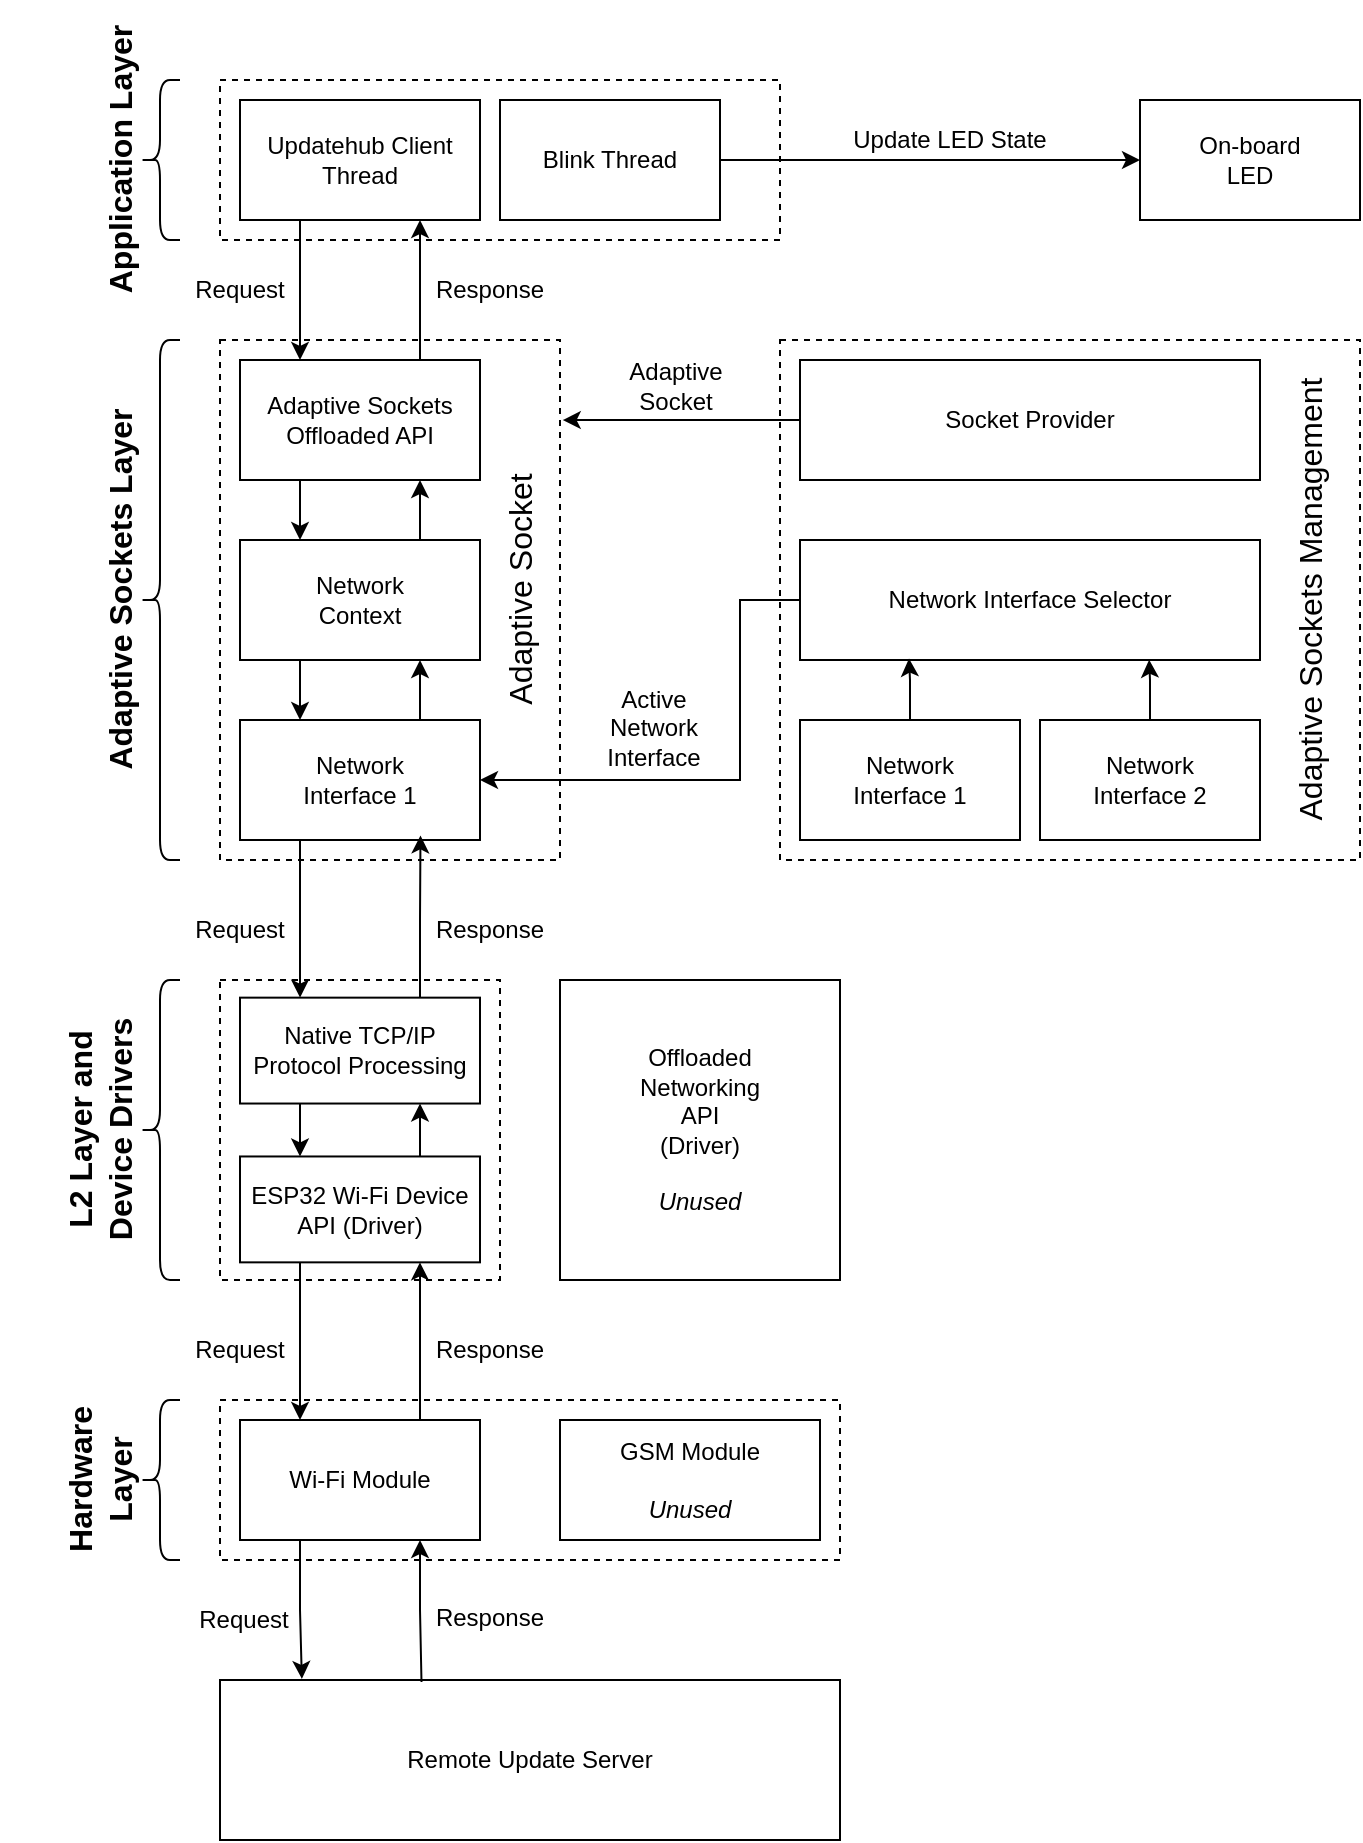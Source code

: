 <mxfile version="28.2.3">
  <diagram name="Page-1" id="HNplv1ZKRKc0O3fCtPUk">
    <mxGraphModel dx="2977" dy="1654" grid="1" gridSize="10" guides="1" tooltips="1" connect="1" arrows="1" fold="1" page="1" pageScale="1" pageWidth="850" pageHeight="1100" math="0" shadow="0">
      <root>
        <mxCell id="0" />
        <mxCell id="1" parent="0" />
        <mxCell id="hvP5ZDg3o3wDuxgD1hcI-57" value="&lt;div&gt;Offloaded&lt;br&gt;Networking&lt;br&gt;API&lt;/div&gt;&lt;div&gt;(Driver)&lt;br&gt;&lt;br&gt;&lt;i&gt;Unused&lt;/i&gt;&lt;/div&gt;" style="rounded=0;whiteSpace=wrap;html=1;" vertex="1" parent="1">
          <mxGeometry x="365" y="580" width="140" height="150" as="geometry" />
        </mxCell>
        <mxCell id="hvP5ZDg3o3wDuxgD1hcI-60" value="" style="rounded=0;whiteSpace=wrap;html=1;fillColor=none;strokeColor=default;dashed=1;" vertex="1" parent="1">
          <mxGeometry x="195" y="790" width="310" height="80" as="geometry" />
        </mxCell>
        <mxCell id="hvP5ZDg3o3wDuxgD1hcI-61" value="GSM Module&lt;br&gt;&lt;br&gt;&lt;i&gt;Unused&lt;/i&gt;" style="rounded=0;whiteSpace=wrap;html=1;" vertex="1" parent="1">
          <mxGeometry x="365" y="800" width="130" height="60" as="geometry" />
        </mxCell>
        <mxCell id="hvP5ZDg3o3wDuxgD1hcI-127" style="edgeStyle=orthogonalEdgeStyle;rounded=0;orthogonalLoop=1;jettySize=auto;html=1;exitX=0.75;exitY=0;exitDx=0;exitDy=0;entryX=0.75;entryY=1;entryDx=0;entryDy=0;" edge="1" parent="1" source="hvP5ZDg3o3wDuxgD1hcI-62" target="hvP5ZDg3o3wDuxgD1hcI-59">
          <mxGeometry relative="1" as="geometry" />
        </mxCell>
        <mxCell id="hvP5ZDg3o3wDuxgD1hcI-62" value="Wi-Fi Module" style="rounded=0;whiteSpace=wrap;html=1;" vertex="1" parent="1">
          <mxGeometry x="205" y="800" width="120" height="60" as="geometry" />
        </mxCell>
        <mxCell id="hvP5ZDg3o3wDuxgD1hcI-69" value="On-board&lt;br&gt;LED" style="rounded=0;whiteSpace=wrap;html=1;" vertex="1" parent="1">
          <mxGeometry x="655" y="140" width="110" height="60" as="geometry" />
        </mxCell>
        <mxCell id="hvP5ZDg3o3wDuxgD1hcI-70" value="" style="group" vertex="1" connectable="0" parent="1">
          <mxGeometry x="195" y="130" width="280" height="80" as="geometry" />
        </mxCell>
        <mxCell id="hvP5ZDg3o3wDuxgD1hcI-47" value="" style="rounded=0;whiteSpace=wrap;html=1;fillColor=none;dashed=1;" vertex="1" parent="hvP5ZDg3o3wDuxgD1hcI-70">
          <mxGeometry width="280" height="80" as="geometry" />
        </mxCell>
        <mxCell id="hvP5ZDg3o3wDuxgD1hcI-48" value="Updatehub Client Thread" style="rounded=0;whiteSpace=wrap;html=1;" vertex="1" parent="hvP5ZDg3o3wDuxgD1hcI-70">
          <mxGeometry x="10" y="10" width="120" height="60" as="geometry" />
        </mxCell>
        <mxCell id="hvP5ZDg3o3wDuxgD1hcI-49" value="Blink Thread" style="rounded=0;whiteSpace=wrap;html=1;" vertex="1" parent="hvP5ZDg3o3wDuxgD1hcI-70">
          <mxGeometry x="140" y="10" width="110" height="60" as="geometry" />
        </mxCell>
        <mxCell id="hvP5ZDg3o3wDuxgD1hcI-73" value="Update LED State" style="text;html=1;align=center;verticalAlign=middle;whiteSpace=wrap;rounded=0;" vertex="1" parent="1">
          <mxGeometry x="490" y="140" width="140" height="40" as="geometry" />
        </mxCell>
        <mxCell id="hvP5ZDg3o3wDuxgD1hcI-74" value="" style="shape=curlyBracket;whiteSpace=wrap;html=1;rounded=1;labelPosition=left;verticalLabelPosition=middle;align=right;verticalAlign=middle;" vertex="1" parent="1">
          <mxGeometry x="155" y="130" width="20" height="80" as="geometry" />
        </mxCell>
        <mxCell id="hvP5ZDg3o3wDuxgD1hcI-77" value="&lt;div&gt;Application Layer&lt;/div&gt;" style="text;strokeColor=none;fillColor=none;html=1;fontSize=16;fontStyle=1;verticalAlign=middle;align=center;horizontal=0;" vertex="1" parent="1">
          <mxGeometry x="125" y="90" width="40" height="160" as="geometry" />
        </mxCell>
        <mxCell id="hvP5ZDg3o3wDuxgD1hcI-88" value="" style="shape=curlyBracket;whiteSpace=wrap;html=1;rounded=1;labelPosition=left;verticalLabelPosition=middle;align=right;verticalAlign=middle;size=0.5;" vertex="1" parent="1">
          <mxGeometry x="155" y="260" width="20" height="260" as="geometry" />
        </mxCell>
        <mxCell id="hvP5ZDg3o3wDuxgD1hcI-89" value="Adaptive Sockets Layer" style="text;strokeColor=none;fillColor=none;html=1;fontSize=16;fontStyle=1;verticalAlign=middle;align=center;horizontal=0;" vertex="1" parent="1">
          <mxGeometry x="95" y="365" width="100" height="40" as="geometry" />
        </mxCell>
        <mxCell id="hvP5ZDg3o3wDuxgD1hcI-103" style="edgeStyle=orthogonalEdgeStyle;rounded=0;orthogonalLoop=1;jettySize=auto;html=1;entryX=1;entryY=0.5;entryDx=0;entryDy=0;" edge="1" parent="1" source="hvP5ZDg3o3wDuxgD1hcI-91" target="hvP5ZDg3o3wDuxgD1hcI-51">
          <mxGeometry relative="1" as="geometry">
            <Array as="points">
              <mxPoint x="455" y="390" />
              <mxPoint x="455" y="480" />
            </Array>
          </mxGeometry>
        </mxCell>
        <mxCell id="hvP5ZDg3o3wDuxgD1hcI-105" value="" style="group" vertex="1" connectable="0" parent="1">
          <mxGeometry x="195" y="260" width="170" height="260" as="geometry" />
        </mxCell>
        <mxCell id="hvP5ZDg3o3wDuxgD1hcI-50" value="" style="rounded=0;whiteSpace=wrap;html=1;dashed=1;fillColor=none;" vertex="1" parent="hvP5ZDg3o3wDuxgD1hcI-105">
          <mxGeometry width="170" height="260" as="geometry" />
        </mxCell>
        <mxCell id="hvP5ZDg3o3wDuxgD1hcI-84" style="edgeStyle=orthogonalEdgeStyle;rounded=0;orthogonalLoop=1;jettySize=auto;html=1;exitX=0.75;exitY=0;exitDx=0;exitDy=0;entryX=0.75;entryY=1;entryDx=0;entryDy=0;" edge="1" parent="hvP5ZDg3o3wDuxgD1hcI-105" source="hvP5ZDg3o3wDuxgD1hcI-51" target="hvP5ZDg3o3wDuxgD1hcI-53">
          <mxGeometry relative="1" as="geometry" />
        </mxCell>
        <mxCell id="hvP5ZDg3o3wDuxgD1hcI-51" value="&lt;div&gt;Network&lt;/div&gt;&lt;div&gt;Interface 1&lt;/div&gt;" style="rounded=0;whiteSpace=wrap;html=1;" vertex="1" parent="hvP5ZDg3o3wDuxgD1hcI-105">
          <mxGeometry x="10" y="190" width="120" height="60" as="geometry" />
        </mxCell>
        <mxCell id="hvP5ZDg3o3wDuxgD1hcI-81" style="edgeStyle=orthogonalEdgeStyle;rounded=0;orthogonalLoop=1;jettySize=auto;html=1;exitX=0.75;exitY=0;exitDx=0;exitDy=0;entryX=0.75;entryY=1;entryDx=0;entryDy=0;" edge="1" parent="hvP5ZDg3o3wDuxgD1hcI-105" source="hvP5ZDg3o3wDuxgD1hcI-53" target="hvP5ZDg3o3wDuxgD1hcI-79">
          <mxGeometry relative="1" as="geometry" />
        </mxCell>
        <mxCell id="hvP5ZDg3o3wDuxgD1hcI-83" style="edgeStyle=orthogonalEdgeStyle;rounded=0;orthogonalLoop=1;jettySize=auto;html=1;exitX=0.25;exitY=1;exitDx=0;exitDy=0;entryX=0.25;entryY=0;entryDx=0;entryDy=0;" edge="1" parent="hvP5ZDg3o3wDuxgD1hcI-105" source="hvP5ZDg3o3wDuxgD1hcI-53" target="hvP5ZDg3o3wDuxgD1hcI-51">
          <mxGeometry relative="1" as="geometry" />
        </mxCell>
        <mxCell id="hvP5ZDg3o3wDuxgD1hcI-53" value="&lt;div&gt;Network&lt;/div&gt;&lt;div&gt;Context&lt;/div&gt;" style="rounded=0;whiteSpace=wrap;html=1;" vertex="1" parent="hvP5ZDg3o3wDuxgD1hcI-105">
          <mxGeometry x="10" y="100" width="120" height="60" as="geometry" />
        </mxCell>
        <mxCell id="hvP5ZDg3o3wDuxgD1hcI-80" style="edgeStyle=orthogonalEdgeStyle;rounded=0;orthogonalLoop=1;jettySize=auto;html=1;exitX=0.25;exitY=1;exitDx=0;exitDy=0;entryX=0.25;entryY=0;entryDx=0;entryDy=0;" edge="1" parent="hvP5ZDg3o3wDuxgD1hcI-105" source="hvP5ZDg3o3wDuxgD1hcI-79" target="hvP5ZDg3o3wDuxgD1hcI-53">
          <mxGeometry relative="1" as="geometry" />
        </mxCell>
        <mxCell id="hvP5ZDg3o3wDuxgD1hcI-79" value="Adaptive Sockets Offloaded API" style="rounded=0;whiteSpace=wrap;html=1;" vertex="1" parent="hvP5ZDg3o3wDuxgD1hcI-105">
          <mxGeometry x="10" y="10" width="120" height="60" as="geometry" />
        </mxCell>
        <mxCell id="hvP5ZDg3o3wDuxgD1hcI-86" value="Adaptive Socket" style="text;strokeColor=none;fillColor=none;html=1;fontSize=16;fontStyle=0;verticalAlign=middle;align=center;horizontal=0;" vertex="1" parent="hvP5ZDg3o3wDuxgD1hcI-105">
          <mxGeometry x="130" y="105" width="40" height="40" as="geometry" />
        </mxCell>
        <mxCell id="hvP5ZDg3o3wDuxgD1hcI-106" value="" style="group" vertex="1" connectable="0" parent="1">
          <mxGeometry x="475" y="260" width="290" height="260" as="geometry" />
        </mxCell>
        <mxCell id="hvP5ZDg3o3wDuxgD1hcI-54" value="" style="rounded=0;whiteSpace=wrap;html=1;dashed=1;fillColor=none;" vertex="1" parent="hvP5ZDg3o3wDuxgD1hcI-106">
          <mxGeometry width="290" height="260" as="geometry" />
        </mxCell>
        <mxCell id="hvP5ZDg3o3wDuxgD1hcI-66" value="Network&lt;br&gt;Interface 1" style="rounded=0;whiteSpace=wrap;html=1;" vertex="1" parent="hvP5ZDg3o3wDuxgD1hcI-106">
          <mxGeometry x="10" y="190" width="110" height="60" as="geometry" />
        </mxCell>
        <mxCell id="hvP5ZDg3o3wDuxgD1hcI-90" value="Network&lt;br&gt;Interface 2" style="rounded=0;whiteSpace=wrap;html=1;" vertex="1" parent="hvP5ZDg3o3wDuxgD1hcI-106">
          <mxGeometry x="130" y="190" width="110" height="60" as="geometry" />
        </mxCell>
        <mxCell id="hvP5ZDg3o3wDuxgD1hcI-91" value="Network Interface Selector" style="rounded=0;whiteSpace=wrap;html=1;" vertex="1" parent="hvP5ZDg3o3wDuxgD1hcI-106">
          <mxGeometry x="10" y="100" width="230" height="60" as="geometry" />
        </mxCell>
        <mxCell id="hvP5ZDg3o3wDuxgD1hcI-93" value="Socket Provider" style="rounded=0;whiteSpace=wrap;html=1;" vertex="1" parent="hvP5ZDg3o3wDuxgD1hcI-106">
          <mxGeometry x="10" y="10" width="230" height="60" as="geometry" />
        </mxCell>
        <mxCell id="hvP5ZDg3o3wDuxgD1hcI-98" value="Adaptive Sockets Management" style="text;strokeColor=none;fillColor=none;html=1;fontSize=16;fontStyle=0;verticalAlign=middle;align=center;horizontal=0;" vertex="1" parent="hvP5ZDg3o3wDuxgD1hcI-106">
          <mxGeometry x="245" y="110" width="40" height="40" as="geometry" />
        </mxCell>
        <mxCell id="hvP5ZDg3o3wDuxgD1hcI-101" style="edgeStyle=orthogonalEdgeStyle;rounded=0;orthogonalLoop=1;jettySize=auto;html=1;entryX=0.237;entryY=0.988;entryDx=0;entryDy=0;entryPerimeter=0;" edge="1" parent="hvP5ZDg3o3wDuxgD1hcI-106" source="hvP5ZDg3o3wDuxgD1hcI-66" target="hvP5ZDg3o3wDuxgD1hcI-91">
          <mxGeometry relative="1" as="geometry" />
        </mxCell>
        <mxCell id="hvP5ZDg3o3wDuxgD1hcI-102" style="edgeStyle=orthogonalEdgeStyle;rounded=0;orthogonalLoop=1;jettySize=auto;html=1;entryX=0.759;entryY=0.998;entryDx=0;entryDy=0;entryPerimeter=0;" edge="1" parent="hvP5ZDg3o3wDuxgD1hcI-106" source="hvP5ZDg3o3wDuxgD1hcI-90" target="hvP5ZDg3o3wDuxgD1hcI-91">
          <mxGeometry relative="1" as="geometry" />
        </mxCell>
        <mxCell id="hvP5ZDg3o3wDuxgD1hcI-107" style="edgeStyle=orthogonalEdgeStyle;rounded=0;orthogonalLoop=1;jettySize=auto;html=1;entryX=1.008;entryY=0.154;entryDx=0;entryDy=0;entryPerimeter=0;" edge="1" parent="1" source="hvP5ZDg3o3wDuxgD1hcI-93" target="hvP5ZDg3o3wDuxgD1hcI-50">
          <mxGeometry relative="1" as="geometry" />
        </mxCell>
        <mxCell id="hvP5ZDg3o3wDuxgD1hcI-108" value="Adaptive&lt;br&gt;Socket" style="text;html=1;align=center;verticalAlign=middle;whiteSpace=wrap;rounded=0;" vertex="1" parent="1">
          <mxGeometry x="388" y="263" width="70" height="40" as="geometry" />
        </mxCell>
        <mxCell id="hvP5ZDg3o3wDuxgD1hcI-110" value="Active&lt;br&gt;Network&lt;br&gt;Interface" style="text;html=1;align=center;verticalAlign=middle;whiteSpace=wrap;rounded=0;" vertex="1" parent="1">
          <mxGeometry x="377" y="434" width="70" height="40" as="geometry" />
        </mxCell>
        <mxCell id="hvP5ZDg3o3wDuxgD1hcI-111" style="edgeStyle=orthogonalEdgeStyle;rounded=0;orthogonalLoop=1;jettySize=auto;html=1;exitX=1;exitY=0.5;exitDx=0;exitDy=0;" edge="1" parent="1" source="hvP5ZDg3o3wDuxgD1hcI-49" target="hvP5ZDg3o3wDuxgD1hcI-69">
          <mxGeometry relative="1" as="geometry" />
        </mxCell>
        <mxCell id="hvP5ZDg3o3wDuxgD1hcI-113" style="edgeStyle=orthogonalEdgeStyle;rounded=0;orthogonalLoop=1;jettySize=auto;html=1;exitX=0.25;exitY=1;exitDx=0;exitDy=0;entryX=0.25;entryY=0;entryDx=0;entryDy=0;" edge="1" parent="1" source="hvP5ZDg3o3wDuxgD1hcI-48" target="hvP5ZDg3o3wDuxgD1hcI-79">
          <mxGeometry relative="1" as="geometry" />
        </mxCell>
        <mxCell id="hvP5ZDg3o3wDuxgD1hcI-114" style="edgeStyle=orthogonalEdgeStyle;rounded=0;orthogonalLoop=1;jettySize=auto;html=1;exitX=0.75;exitY=0;exitDx=0;exitDy=0;entryX=0.75;entryY=1;entryDx=0;entryDy=0;" edge="1" parent="1" source="hvP5ZDg3o3wDuxgD1hcI-79" target="hvP5ZDg3o3wDuxgD1hcI-48">
          <mxGeometry relative="1" as="geometry" />
        </mxCell>
        <mxCell id="hvP5ZDg3o3wDuxgD1hcI-115" value="Request" style="text;html=1;align=center;verticalAlign=middle;whiteSpace=wrap;rounded=0;" vertex="1" parent="1">
          <mxGeometry x="175" y="220" width="60" height="30" as="geometry" />
        </mxCell>
        <mxCell id="hvP5ZDg3o3wDuxgD1hcI-116" value="Response" style="text;html=1;align=center;verticalAlign=middle;whiteSpace=wrap;rounded=0;" vertex="1" parent="1">
          <mxGeometry x="300" y="220" width="60" height="30" as="geometry" />
        </mxCell>
        <mxCell id="hvP5ZDg3o3wDuxgD1hcI-118" value="" style="group" vertex="1" connectable="0" parent="1">
          <mxGeometry x="195" y="580" width="140" height="150" as="geometry" />
        </mxCell>
        <mxCell id="hvP5ZDg3o3wDuxgD1hcI-56" value="" style="rounded=0;whiteSpace=wrap;html=1;fillColor=none;dashed=1;" vertex="1" parent="hvP5ZDg3o3wDuxgD1hcI-118">
          <mxGeometry width="140" height="150" as="geometry" />
        </mxCell>
        <mxCell id="hvP5ZDg3o3wDuxgD1hcI-130" style="edgeStyle=orthogonalEdgeStyle;rounded=0;orthogonalLoop=1;jettySize=auto;html=1;exitX=0.25;exitY=1;exitDx=0;exitDy=0;entryX=0.25;entryY=0;entryDx=0;entryDy=0;" edge="1" parent="hvP5ZDg3o3wDuxgD1hcI-118" source="hvP5ZDg3o3wDuxgD1hcI-58" target="hvP5ZDg3o3wDuxgD1hcI-59">
          <mxGeometry relative="1" as="geometry" />
        </mxCell>
        <mxCell id="hvP5ZDg3o3wDuxgD1hcI-58" value="Native TCP/IP&lt;br&gt;Protocol Processing" style="rounded=0;whiteSpace=wrap;html=1;" vertex="1" parent="hvP5ZDg3o3wDuxgD1hcI-118">
          <mxGeometry x="10" y="8.824" width="120" height="52.941" as="geometry" />
        </mxCell>
        <mxCell id="hvP5ZDg3o3wDuxgD1hcI-131" style="edgeStyle=orthogonalEdgeStyle;rounded=0;orthogonalLoop=1;jettySize=auto;html=1;exitX=0.75;exitY=0;exitDx=0;exitDy=0;entryX=0.75;entryY=1;entryDx=0;entryDy=0;" edge="1" parent="hvP5ZDg3o3wDuxgD1hcI-118" source="hvP5ZDg3o3wDuxgD1hcI-59" target="hvP5ZDg3o3wDuxgD1hcI-58">
          <mxGeometry relative="1" as="geometry" />
        </mxCell>
        <mxCell id="hvP5ZDg3o3wDuxgD1hcI-59" value="ESP32 Wi-Fi Device API (Driver)" style="rounded=0;whiteSpace=wrap;html=1;" vertex="1" parent="hvP5ZDg3o3wDuxgD1hcI-118">
          <mxGeometry x="10" y="88.235" width="120" height="52.941" as="geometry" />
        </mxCell>
        <mxCell id="hvP5ZDg3o3wDuxgD1hcI-120" style="edgeStyle=orthogonalEdgeStyle;rounded=0;orthogonalLoop=1;jettySize=auto;html=1;exitX=0.25;exitY=1;exitDx=0;exitDy=0;entryX=0.25;entryY=0;entryDx=0;entryDy=0;" edge="1" parent="1" source="hvP5ZDg3o3wDuxgD1hcI-51" target="hvP5ZDg3o3wDuxgD1hcI-58">
          <mxGeometry relative="1" as="geometry" />
        </mxCell>
        <mxCell id="hvP5ZDg3o3wDuxgD1hcI-122" style="edgeStyle=orthogonalEdgeStyle;rounded=0;orthogonalLoop=1;jettySize=auto;html=1;exitX=0.75;exitY=0;exitDx=0;exitDy=0;entryX=0.752;entryY=0.962;entryDx=0;entryDy=0;entryPerimeter=0;" edge="1" parent="1" source="hvP5ZDg3o3wDuxgD1hcI-58" target="hvP5ZDg3o3wDuxgD1hcI-51">
          <mxGeometry relative="1" as="geometry" />
        </mxCell>
        <mxCell id="hvP5ZDg3o3wDuxgD1hcI-123" value="Response" style="text;html=1;align=center;verticalAlign=middle;whiteSpace=wrap;rounded=0;" vertex="1" parent="1">
          <mxGeometry x="300" y="540" width="60" height="30" as="geometry" />
        </mxCell>
        <mxCell id="hvP5ZDg3o3wDuxgD1hcI-124" value="Request" style="text;html=1;align=center;verticalAlign=middle;whiteSpace=wrap;rounded=0;" vertex="1" parent="1">
          <mxGeometry x="175" y="540" width="60" height="30" as="geometry" />
        </mxCell>
        <mxCell id="hvP5ZDg3o3wDuxgD1hcI-126" style="edgeStyle=orthogonalEdgeStyle;rounded=0;orthogonalLoop=1;jettySize=auto;html=1;exitX=0.25;exitY=1;exitDx=0;exitDy=0;entryX=0.25;entryY=0;entryDx=0;entryDy=0;" edge="1" parent="1" source="hvP5ZDg3o3wDuxgD1hcI-59" target="hvP5ZDg3o3wDuxgD1hcI-62">
          <mxGeometry relative="1" as="geometry" />
        </mxCell>
        <mxCell id="hvP5ZDg3o3wDuxgD1hcI-128" value="Response" style="text;html=1;align=center;verticalAlign=middle;whiteSpace=wrap;rounded=0;" vertex="1" parent="1">
          <mxGeometry x="300" y="750" width="60" height="30" as="geometry" />
        </mxCell>
        <mxCell id="hvP5ZDg3o3wDuxgD1hcI-129" value="Request" style="text;html=1;align=center;verticalAlign=middle;whiteSpace=wrap;rounded=0;" vertex="1" parent="1">
          <mxGeometry x="175" y="750" width="60" height="30" as="geometry" />
        </mxCell>
        <mxCell id="hvP5ZDg3o3wDuxgD1hcI-132" value="" style="shape=curlyBracket;whiteSpace=wrap;html=1;rounded=1;labelPosition=left;verticalLabelPosition=middle;align=right;verticalAlign=middle;size=0.5;" vertex="1" parent="1">
          <mxGeometry x="155" y="580" width="20" height="150" as="geometry" />
        </mxCell>
        <mxCell id="hvP5ZDg3o3wDuxgD1hcI-133" value="L2 Layer and&lt;br&gt;Device Drivers" style="text;strokeColor=none;fillColor=none;html=1;fontSize=16;fontStyle=1;verticalAlign=middle;align=center;horizontal=0;" vertex="1" parent="1">
          <mxGeometry x="85" y="635" width="100" height="40" as="geometry" />
        </mxCell>
        <mxCell id="hvP5ZDg3o3wDuxgD1hcI-134" value="" style="shape=curlyBracket;whiteSpace=wrap;html=1;rounded=1;labelPosition=left;verticalLabelPosition=middle;align=right;verticalAlign=middle;size=0.5;" vertex="1" parent="1">
          <mxGeometry x="155" y="790" width="20" height="80" as="geometry" />
        </mxCell>
        <mxCell id="hvP5ZDg3o3wDuxgD1hcI-136" value="Hardware&lt;br&gt;Layer" style="text;strokeColor=none;fillColor=none;html=1;fontSize=16;fontStyle=1;verticalAlign=middle;align=center;horizontal=0;" vertex="1" parent="1">
          <mxGeometry x="85" y="810" width="100" height="40" as="geometry" />
        </mxCell>
        <mxCell id="hvP5ZDg3o3wDuxgD1hcI-137" value="Remote Update Server" style="rounded=0;whiteSpace=wrap;html=1;fillColor=none;strokeColor=default;" vertex="1" parent="1">
          <mxGeometry x="195" y="930" width="310" height="80" as="geometry" />
        </mxCell>
        <mxCell id="hvP5ZDg3o3wDuxgD1hcI-138" style="edgeStyle=orthogonalEdgeStyle;rounded=0;orthogonalLoop=1;jettySize=auto;html=1;exitX=0.25;exitY=1;exitDx=0;exitDy=0;entryX=0.132;entryY=-0.007;entryDx=0;entryDy=0;entryPerimeter=0;" edge="1" parent="1" source="hvP5ZDg3o3wDuxgD1hcI-62" target="hvP5ZDg3o3wDuxgD1hcI-137">
          <mxGeometry relative="1" as="geometry" />
        </mxCell>
        <mxCell id="hvP5ZDg3o3wDuxgD1hcI-139" style="edgeStyle=orthogonalEdgeStyle;rounded=0;orthogonalLoop=1;jettySize=auto;html=1;exitX=0.75;exitY=1;exitDx=0;exitDy=0;entryX=0.325;entryY=0.013;entryDx=0;entryDy=0;entryPerimeter=0;startArrow=classic;startFill=1;endArrow=none;endFill=0;" edge="1" parent="1" source="hvP5ZDg3o3wDuxgD1hcI-62" target="hvP5ZDg3o3wDuxgD1hcI-137">
          <mxGeometry relative="1" as="geometry" />
        </mxCell>
        <mxCell id="hvP5ZDg3o3wDuxgD1hcI-140" value="Request" style="text;html=1;align=center;verticalAlign=middle;whiteSpace=wrap;rounded=0;" vertex="1" parent="1">
          <mxGeometry x="177" y="885" width="60" height="30" as="geometry" />
        </mxCell>
        <mxCell id="hvP5ZDg3o3wDuxgD1hcI-141" value="Response" style="text;html=1;align=center;verticalAlign=middle;whiteSpace=wrap;rounded=0;" vertex="1" parent="1">
          <mxGeometry x="300" y="884" width="60" height="30" as="geometry" />
        </mxCell>
      </root>
    </mxGraphModel>
  </diagram>
</mxfile>
